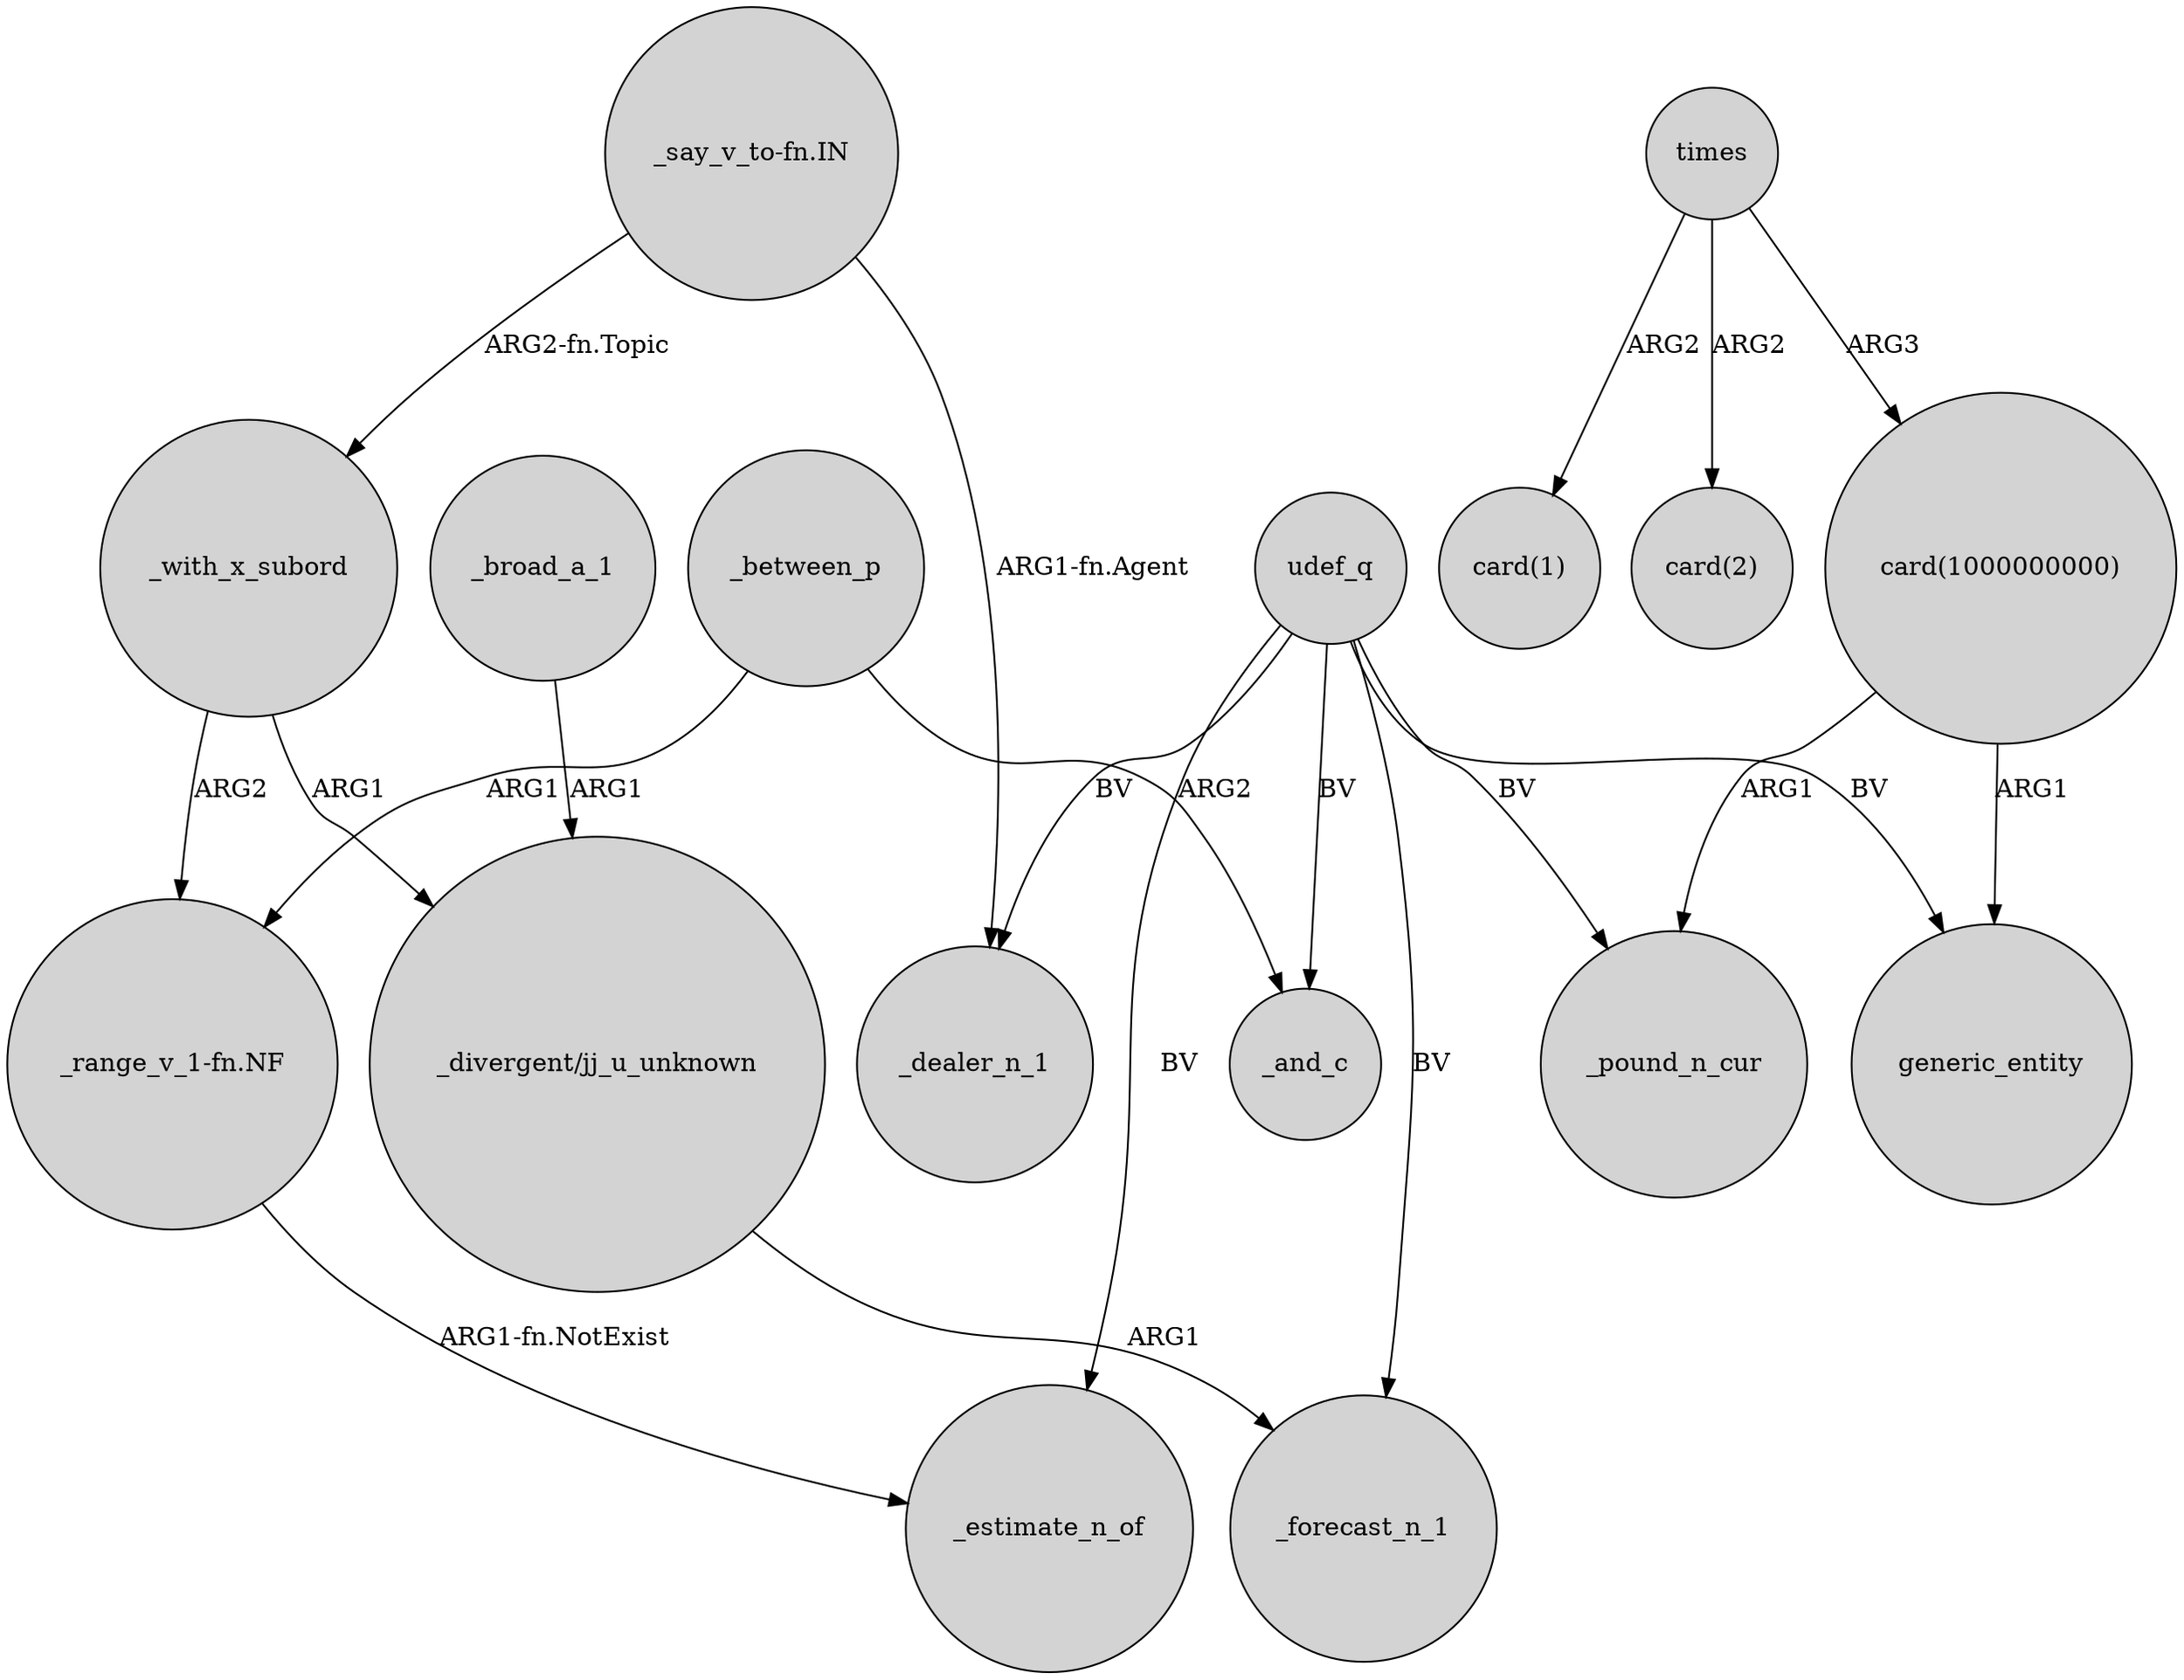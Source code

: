 digraph {
	node [shape=circle style=filled]
	"_divergent/jj_u_unknown" -> _forecast_n_1 [label=ARG1]
	"_range_v_1-fn.NF" -> _estimate_n_of [label="ARG1-fn.NotExist"]
	udef_q -> generic_entity [label=BV]
	"_say_v_to-fn.IN" -> _dealer_n_1 [label="ARG1-fn.Agent"]
	_between_p -> "_range_v_1-fn.NF" [label=ARG1]
	udef_q -> _pound_n_cur [label=BV]
	"_say_v_to-fn.IN" -> _with_x_subord [label="ARG2-fn.Topic"]
	times -> "card(1000000000)" [label=ARG3]
	_with_x_subord -> "_divergent/jj_u_unknown" [label=ARG1]
	times -> "card(1)" [label=ARG2]
	udef_q -> _estimate_n_of [label=BV]
	_with_x_subord -> "_range_v_1-fn.NF" [label=ARG2]
	_between_p -> _and_c [label=ARG2]
	_broad_a_1 -> "_divergent/jj_u_unknown" [label=ARG1]
	"card(1000000000)" -> _pound_n_cur [label=ARG1]
	udef_q -> _forecast_n_1 [label=BV]
	times -> "card(2)" [label=ARG2]
	udef_q -> _dealer_n_1 [label=BV]
	udef_q -> _and_c [label=BV]
	"card(1000000000)" -> generic_entity [label=ARG1]
}
